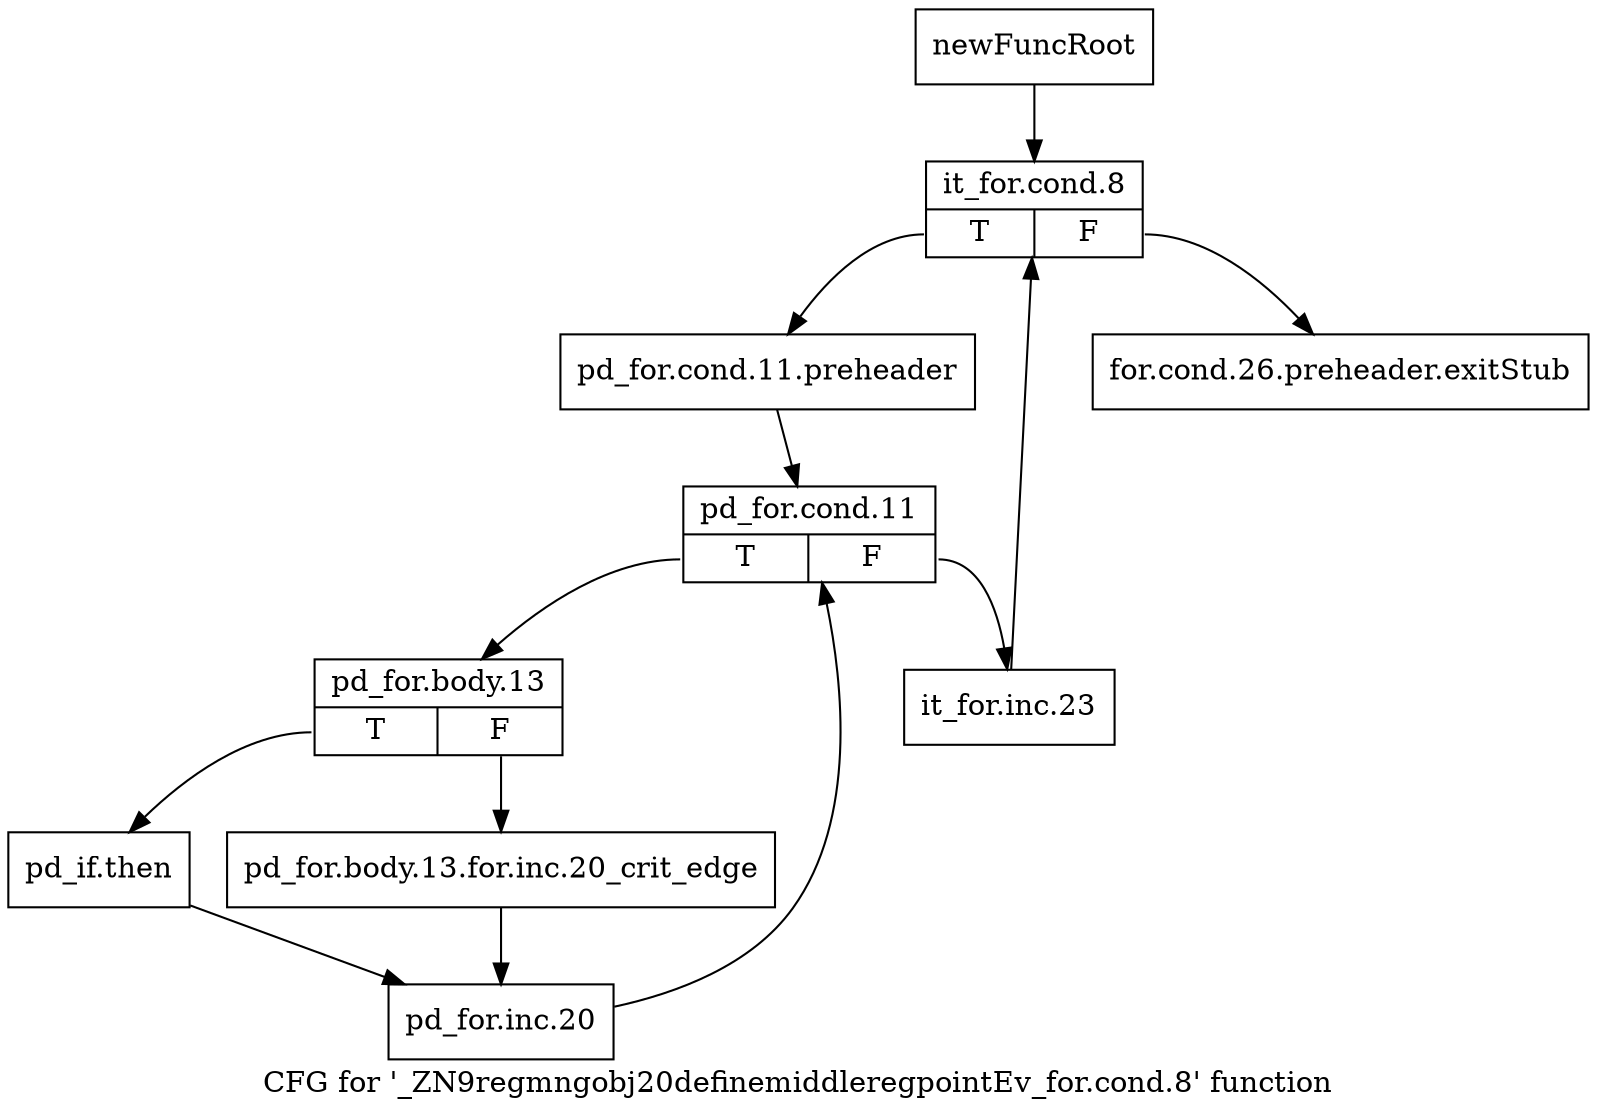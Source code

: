 digraph "CFG for '_ZN9regmngobj20definemiddleregpointEv_for.cond.8' function" {
	label="CFG for '_ZN9regmngobj20definemiddleregpointEv_for.cond.8' function";

	Node0x2462c20 [shape=record,label="{newFuncRoot}"];
	Node0x2462c20 -> Node0x2462cc0;
	Node0x2462c70 [shape=record,label="{for.cond.26.preheader.exitStub}"];
	Node0x2462cc0 [shape=record,label="{it_for.cond.8|{<s0>T|<s1>F}}"];
	Node0x2462cc0:s0 -> Node0x2462d10;
	Node0x2462cc0:s1 -> Node0x2462c70;
	Node0x2462d10 [shape=record,label="{pd_for.cond.11.preheader}"];
	Node0x2462d10 -> Node0x2462d60;
	Node0x2462d60 [shape=record,label="{pd_for.cond.11|{<s0>T|<s1>F}}"];
	Node0x2462d60:s0 -> Node0x2462e00;
	Node0x2462d60:s1 -> Node0x2462db0;
	Node0x2462db0 [shape=record,label="{it_for.inc.23}"];
	Node0x2462db0 -> Node0x2462cc0;
	Node0x2462e00 [shape=record,label="{pd_for.body.13|{<s0>T|<s1>F}}"];
	Node0x2462e00:s0 -> Node0x2462ea0;
	Node0x2462e00:s1 -> Node0x2462e50;
	Node0x2462e50 [shape=record,label="{pd_for.body.13.for.inc.20_crit_edge}"];
	Node0x2462e50 -> Node0x2462ef0;
	Node0x2462ea0 [shape=record,label="{pd_if.then}"];
	Node0x2462ea0 -> Node0x2462ef0;
	Node0x2462ef0 [shape=record,label="{pd_for.inc.20}"];
	Node0x2462ef0 -> Node0x2462d60;
}
